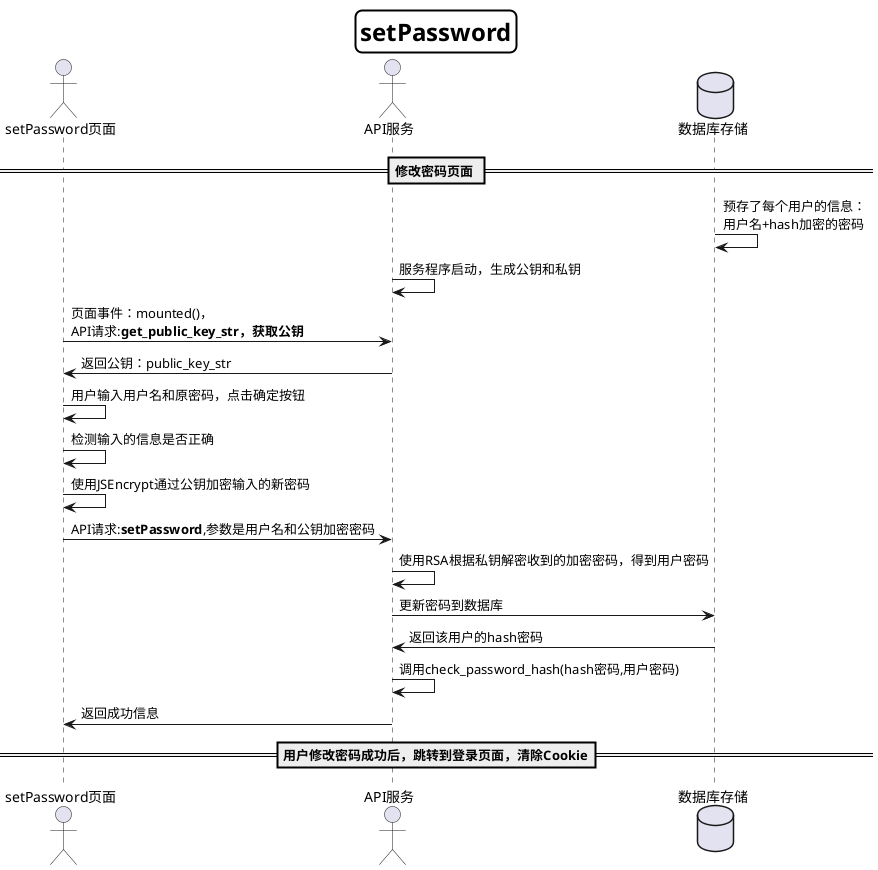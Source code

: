 @startuml
skinparam titleBorderRoundCorner 15
skinparam titleBorderThickness 2
skinparam titleBorderColor #Black
skinparam titleFontSize 24
Title setPassword

actor setPassword页面
actor API服务
database 数据库存储

== 修改密码页面 ==
数据库存储->数据库存储:预存了每个用户的信息：\n用户名+hash加密的密码
API服务->API服务:服务程序启动，生成公钥和私钥
setPassword页面->API服务:页面事件：mounted()，\nAPI请求:<b>get_public_key_str<b>，获取公钥
API服务->setPassword页面:返回公钥：public_key_str
setPassword页面->setPassword页面:用户输入用户名和原密码，点击确定按钮
setPassword页面->setPassword页面:检测输入的信息是否正确
setPassword页面->setPassword页面:使用JSEncrypt通过公钥加密输入的新密码
setPassword页面->API服务:API请求:<b>setPassword</b>,参数是用户名和公钥加密密码
API服务->API服务:使用RSA根据私钥解密收到的加密密码，得到用户密码
API服务->数据库存储:更新密码到数据库
数据库存储->API服务:返回该用户的hash密码
API服务->API服务:调用check_password_hash(hash密码,用户密码)
API服务->setPassword页面:返回成功信息
== 用户修改密码成功后，跳转到登录页面，清除Cookie==
@enduml